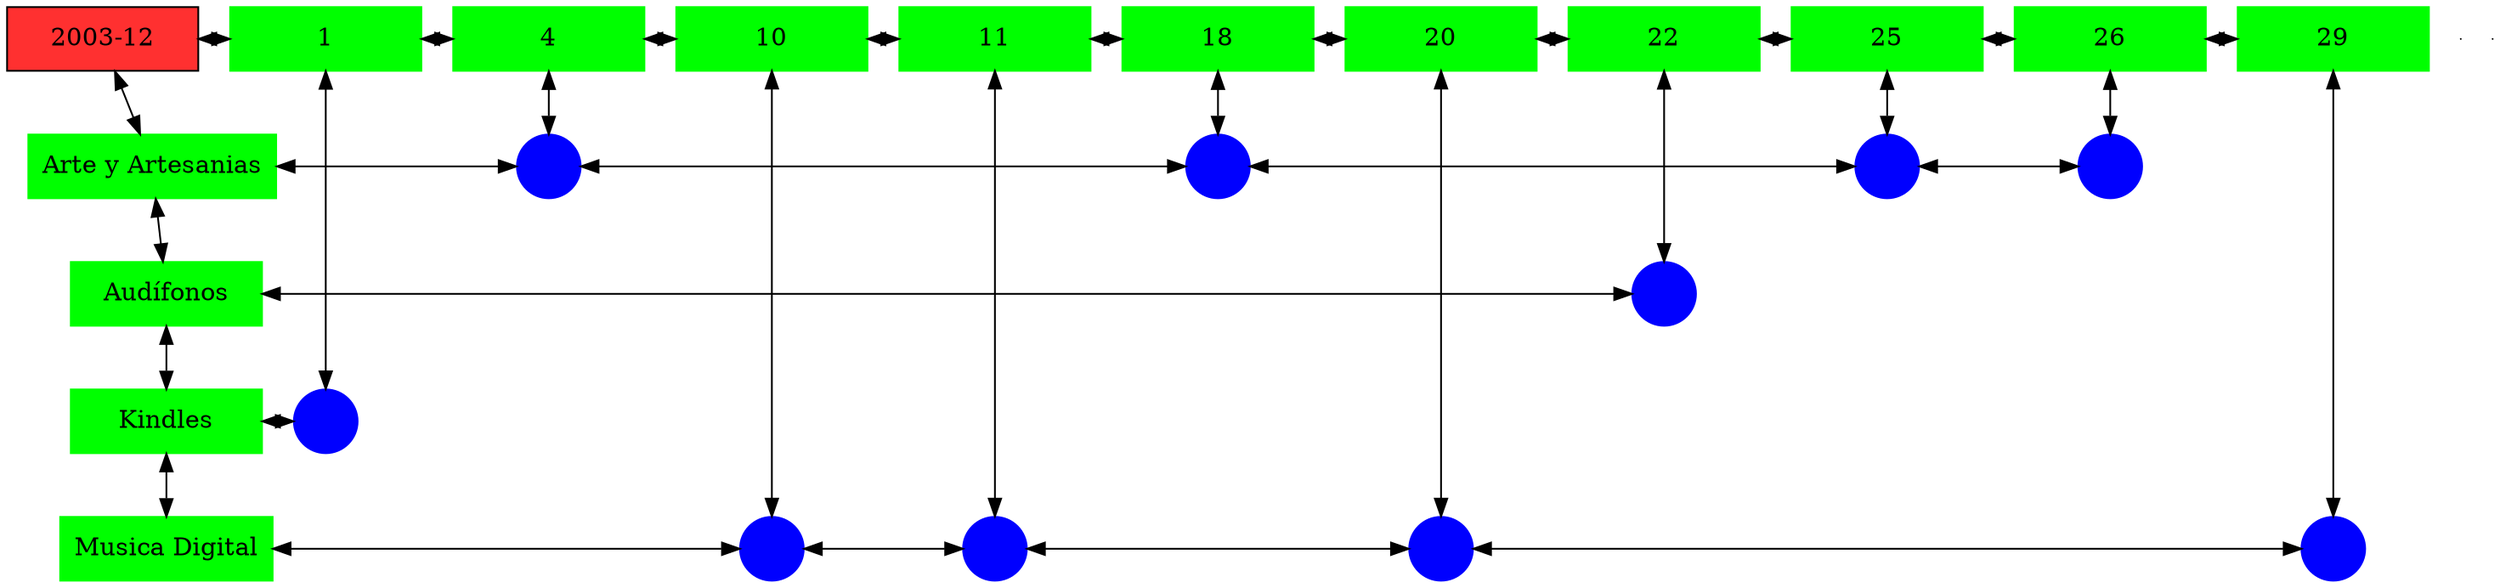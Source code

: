 digraph G{
node[shape="box"];
nodeMt[ label = "2003-12", width = 1.5, style = filled, fillcolor = firebrick1, group = 1 ];
e0[ shape = point, width = 0 ];
e1[ shape = point, width = 0 ];
node0xc002284d70[label="1",color=green,style =filled,width = 1.5 group=1];
nodeMt->node0xc002284d70[dir="both"];
{rank=same;nodeMt;node0xc002284d70;}
node0xc001e89ae0[label="4",color=green,style =filled,width = 1.5 group=4];
node0xc002284d70->node0xc001e89ae0[dir="both"];
{rank=same;node0xc002284d70;node0xc001e89ae0;}
node0xc00218ebe0[label="10",color=green,style =filled,width = 1.5 group=10];
node0xc001e89ae0->node0xc00218ebe0[dir="both"];
{rank=same;node0xc001e89ae0;node0xc00218ebe0;}
node0xc0021da500[label="11",color=green,style =filled,width = 1.5 group=11];
node0xc00218ebe0->node0xc0021da500[dir="both"];
{rank=same;node0xc00218ebe0;node0xc0021da500;}
node0xc0021594a0[label="18",color=green,style =filled,width = 1.5 group=18];
node0xc0021da500->node0xc0021594a0[dir="both"];
{rank=same;node0xc0021da500;node0xc0021594a0;}
node0xc0021194a0[label="20",color=green,style =filled,width = 1.5 group=20];
node0xc0021594a0->node0xc0021194a0[dir="both"];
{rank=same;node0xc0021594a0;node0xc0021194a0;}
node0xc001f666e0[label="22",color=green,style =filled,width = 1.5 group=22];
node0xc0021194a0->node0xc001f666e0[dir="both"];
{rank=same;node0xc0021194a0;node0xc001f666e0;}
node0xc001e558b0[label="25",color=green,style =filled,width = 1.5 group=25];
node0xc001f666e0->node0xc001e558b0[dir="both"];
{rank=same;node0xc001f666e0;node0xc001e558b0;}
node0xc001e3e280[label="26",color=green,style =filled,width = 1.5 group=26];
node0xc001e558b0->node0xc001e3e280[dir="both"];
{rank=same;node0xc001e558b0;node0xc001e3e280;}
node0xc001ee4fa0[label="29",color=green,style =filled,width = 1.5 group=29];
node0xc001e3e280->node0xc001ee4fa0[dir="both"];
{rank=same;node0xc001e3e280;node0xc001ee4fa0;}
node0xc001e3e230[label="Arte y Artesanias",color=green,style =filled width = 1.5 group=1];
node0xc001e8ab80[label="",color=blue,style =filled, width = 0.5 group=4 shape=circle];
node0xc001e3e230->node0xc001e8ab80[dir="both"];
{rank=same;node0xc001e3e230;node0xc001e8ab80;}
node0xc002157600[label="",color=blue,style =filled, width = 0.5 group=18 shape=circle];
node0xc001e8ab80->node0xc002157600[dir="both"];
{rank=same;node0xc002157600;node0xc001e8ab80;}
node0xc001e5c200[label="",color=blue,style =filled, width = 0.5 group=25 shape=circle];
node0xc002157600->node0xc001e5c200[dir="both"];
{rank=same;node0xc001e5c200;node0xc002157600;}
node0xc001e2b280[label="",color=blue,style =filled, width = 0.5 group=26 shape=circle];
node0xc001e5c200->node0xc001e2b280[dir="both"];
{rank=same;node0xc001e2b280;node0xc001e5c200;}
node0xc001f66690[label="Audífonos",color=green,style =filled width = 1.5 group=1];
node0xc001f5bb00[label="",color=blue,style =filled, width = 0.5 group=22 shape=circle];
node0xc001f66690->node0xc001f5bb00[dir="both"];
{rank=same;node0xc001f66690;node0xc001f5bb00;}
node0xc002284d20[label="Kindles",color=green,style =filled width = 1.5 group=1];
node0xc002286900[label="",color=blue,style =filled, width = 0.5 group=1 shape=circle];
node0xc002284d20->node0xc002286900[dir="both"];
{rank=same;node0xc002284d20;node0xc002286900;}
node0xc001ee4f50[label="Musica Digital",color=green,style =filled width = 1.5 group=1];
node0xc002198080[label="",color=blue,style =filled, width = 0.5 group=10 shape=circle];
node0xc001ee4f50->node0xc002198080[dir="both"];
{rank=same;node0xc001ee4f50;node0xc002198080;}
node0xc0021d6900[label="",color=blue,style =filled, width = 0.5 group=11 shape=circle];
node0xc002198080->node0xc0021d6900[dir="both"];
{rank=same;node0xc0021d6900;node0xc002198080;}
node0xc002115200[label="",color=blue,style =filled, width = 0.5 group=20 shape=circle];
node0xc0021d6900->node0xc002115200[dir="both"];
{rank=same;node0xc002115200;node0xc0021d6900;}
node0xc001ee2980[label="",color=blue,style =filled, width = 0.5 group=29 shape=circle];
node0xc002115200->node0xc001ee2980[dir="both"];
{rank=same;node0xc001ee2980;node0xc002115200;}
node0xc002284d70->node0xc002286900[dir="both"];
node0xc001e89ae0->node0xc001e8ab80[dir="both"];
node0xc00218ebe0->node0xc002198080[dir="both"];
node0xc0021da500->node0xc0021d6900[dir="both"];
node0xc0021594a0->node0xc002157600[dir="both"];
node0xc0021194a0->node0xc002115200[dir="both"];
node0xc001f666e0->node0xc001f5bb00[dir="both"];
node0xc001e558b0->node0xc001e5c200[dir="both"];
node0xc001e3e280->node0xc001e2b280[dir="both"];
node0xc001ee4fa0->node0xc001ee2980[dir="both"];
nodeMt->node0xc001e3e230[dir="both"];
node0xc001e3e230->node0xc001f66690[dir="both"];
node0xc001f66690->node0xc002284d20[dir="both"];
node0xc002284d20->node0xc001ee4f50[dir="both"];
}
